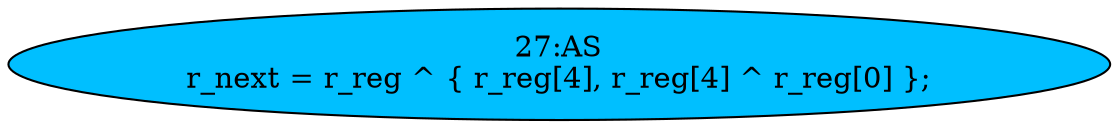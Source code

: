 strict digraph "" {
	node [label="\N"];
	"27:AS"	[ast="<pyverilog.vparser.ast.Assign object at 0x7f7afc4c0610>",
		def_var="['r_next']",
		fillcolor=deepskyblue,
		label="27:AS
r_next = r_reg ^ { r_reg[4], r_reg[4] ^ r_reg[0] };",
		statements="[]",
		style=filled,
		typ=Assign,
		use_var="['r_reg', 'r_reg', 'r_reg', 'r_reg']"];
}
